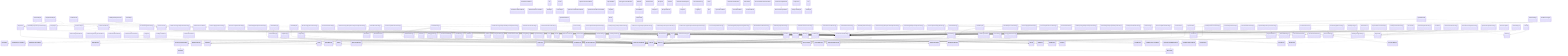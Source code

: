 classDiagram
    class LoadAssetCallbacks
    LoadAssetCallbacks ..> LoadAssetUpdateCallback
    LoadAssetCallbacks ..> LoadAssetDependencyAssetCallback
    LoadAssetCallbacks ..> LoadAssetFailureCallback
    LoadAssetCallbacks ..> LoadAssetSuccessCallback

    class UnloadSceneCallbacks
    UnloadSceneCallbacks ..> UnloadSceneFailureCallback
    UnloadSceneCallbacks ..> UnloadSceneSuccessCallback

    class LoadBytesCallbacks
    LoadBytesCallbacks ..> LoadBytesSuccessCallback
    LoadBytesCallbacks ..> LoadBytesFailureCallback

    class EntityInfo
    EntityInfo --|> IReference
    EntityInfo ..> IEntity
    EntityInfo ..> IEntity
    EntityInfo ..> EntityStatus

    class ShowEntityDependencyAssetEventArgs
    ShowEntityDependencyAssetEventArgs --|> GameFrameworkEventArgs

    class ResourceObject
    ResourceObject --|> ObjectBase
    ResourceObject ..> IResourceHelper
    ResourceObject ..> ResourceLoader

    class LoadBinaryCallbacks
    LoadBinaryCallbacks ..> LoadBinarySuccessCallback
    LoadBinaryCallbacks ..> LoadBinaryFailureCallback

    class ResetSoundAgentEventArgs
    ResetSoundAgentEventArgs --|> GameFrameworkEventArgs

    class EntityInstanceObject
    EntityInstanceObject --|> ObjectBase
    EntityInstanceObject ..> IEntityHelper

    class LoadResourceAgentHelperErrorEventArgs
    LoadResourceAgentHelperErrorEventArgs --|> GameFrameworkEventArgs
    LoadResourceAgentHelperErrorEventArgs ..> LoadResourceStatus

    class ReferenceCollection
    ReferenceCollection ..> IReference

    class LoadAssetTask
    LoadAssetTask --|> LoadResourceTaskBase
    LoadAssetTask ..> LoadAssetCallbacks

    class ResourceApplyFailureEventArgs
    ResourceApplyFailureEventArgs --|> GameFrameworkEventArgs

    class ResourceVerifyFailureEventArgs
    ResourceVerifyFailureEventArgs --|> GameFrameworkEventArgs

    class DownloadAgentHelperErrorEventArgs
    DownloadAgentHelperErrorEventArgs --|> GameFrameworkEventArgs

    class EntityManager
    EntityManager --|> GameFrameworkModule
    EntityManager --|> IEntityManager

    class NetworkManager
    NetworkManager --|> GameFrameworkModule
    NetworkManager --|> INetworkManager

    class FileSystem
    FileSystem --|> IFileSystem

    class ShowEntityInfo
    ShowEntityInfo --|> IReference
    ShowEntityInfo ..> EntityGroup

    class DataNode
    DataNode --|> IDataNode
    DataNode --|> IReference

    class ResourceApplySuccessEventArgs
    ResourceApplySuccessEventArgs --|> GameFrameworkEventArgs

    class NetworkClosedEventArgs
    NetworkClosedEventArgs --|> GameFrameworkEventArgs
    NetworkClosedEventArgs ..> INetworkChannel

    class LoadResourceAgentHelperParseBytesCompleteEventArgs
    LoadResourceAgentHelperParseBytesCompleteEventArgs --|> GameFrameworkEventArgs

    class NetworkErrorEventArgs
    NetworkErrorEventArgs --|> GameFrameworkEventArgs
    NetworkErrorEventArgs ..> SocketError
    NetworkErrorEventArgs ..> NetworkErrorCode
    NetworkErrorEventArgs ..> INetworkChannel

    class ResourceUpdateFailureEventArgs
    ResourceUpdateFailureEventArgs --|> GameFrameworkEventArgs

    class DataNodeManager
    DataNodeManager --|> GameFrameworkModule
    DataNodeManager --|> IDataNodeManager

    class Text
    Text ..> ITextHelper

    class LoadResourceAgentHelperReadBytesCompleteEventArgs
    LoadResourceAgentHelperReadBytesCompleteEventArgs --|> GameFrameworkEventArgs

    class AssetInfo
    AssetInfo ..> ResourceName

    class UnloadSceneFailureEventArgs
    UnloadSceneFailureEventArgs --|> GameFrameworkEventArgs

    class NetworkCustomErrorEventArgs
    NetworkCustomErrorEventArgs --|> GameFrameworkEventArgs
    NetworkCustomErrorEventArgs ..> INetworkChannel

    class ReferencePool
    ReferencePool ..> ReferenceCollection
    ReferencePool ..> IReference

    class DebuggerManager
    DebuggerManager --|> GameFrameworkModule
    DebuggerManager --|> IDebuggerManager

    class ResourceUpdateAllCompleteEventArgs
    ResourceUpdateAllCompleteEventArgs --|> GameFrameworkEventArgs

    class GameFrameworkEntry
    GameFrameworkEntry ..> GameFrameworkModule
    GameFrameworkEntry ..> GameFrameworkLinkedList

    class SoundManager
    SoundManager --|> GameFrameworkModule
    SoundManager --|> ISoundManager

    class ResourceManager
    ResourceManager --|> GameFrameworkModule
    ResourceManager --|> IResourceManager

    class WebRequestAgentHelperErrorEventArgs
    WebRequestAgentHelperErrorEventArgs --|> GameFrameworkEventArgs

    class LoadResourceAgentHelperUpdateEventArgs
    LoadResourceAgentHelperUpdateEventArgs --|> GameFrameworkEventArgs
    LoadResourceAgentHelperUpdateEventArgs ..> LoadResourceProgress

    class LoadDependencyAssetTask
    LoadDependencyAssetTask --|> LoadResourceTaskBase

    class LoadSceneDependencyAssetEventArgs
    LoadSceneDependencyAssetEventArgs --|> GameFrameworkEventArgs

    class FileSystemManager
    FileSystemManager --|> GameFrameworkModule
    FileSystemManager --|> IFileSystemManager

    class Version
    Version ..> IVersionHelper

    class DownloadCounterNode
    DownloadCounterNode --|> IReference

    class LoadResourceAgentHelperReadFileCompleteEventArgs
    LoadResourceAgentHelperReadFileCompleteEventArgs --|> GameFrameworkEventArgs

    class ResourceVerifyStartEventArgs
    ResourceVerifyStartEventArgs --|> GameFrameworkEventArgs

    class DownloadAgentHelperUpdateLengthEventArgs
    DownloadAgentHelperUpdateLengthEventArgs --|> GameFrameworkEventArgs

    class NetworkMissHeartBeatEventArgs
    NetworkMissHeartBeatEventArgs --|> GameFrameworkEventArgs
    NetworkMissHeartBeatEventArgs ..> INetworkChannel

    class HideEntityCompleteEventArgs
    HideEntityCompleteEventArgs --|> GameFrameworkEventArgs
    HideEntityCompleteEventArgs ..> IEntityGroup

    class UnloadSceneSuccessEventArgs
    UnloadSceneSuccessEventArgs --|> GameFrameworkEventArgs

    class UpdateVersionListCallbacks
    UpdateVersionListCallbacks ..> UpdateVersionListFailureCallback
    UpdateVersionListCallbacks ..> UpdateVersionListSuccessCallback

    class ConfigManager
    ConfigManager --|> GameFrameworkModule
    ConfigManager --|> IConfigManager

    class ObjectPoolManager
    ObjectPoolManager --|> GameFrameworkModule
    ObjectPoolManager --|> IObjectPoolManager

    class Event
    Event --|> IReference

    class ObjectBase
    ObjectBase --|> IReference

    class Variable
    Variable --|> IReference

    class NetworkConnectedEventArgs
    NetworkConnectedEventArgs --|> GameFrameworkEventArgs
    NetworkConnectedEventArgs ..> INetworkChannel

    class ReadDataFailureEventArgs
    ReadDataFailureEventArgs --|> GameFrameworkEventArgs

    class ShowEntityFailureEventArgs
    ShowEntityFailureEventArgs --|> GameFrameworkEventArgs

    class LoadResourceAgentHelperLoadCompleteEventArgs
    LoadResourceAgentHelperLoadCompleteEventArgs --|> GameFrameworkEventArgs

    class DownloadAgentHelperCompleteEventArgs
    DownloadAgentHelperCompleteEventArgs --|> GameFrameworkEventArgs

    class AssetObject
    AssetObject --|> ObjectBase
    AssetObject ..> IResourceHelper
    AssetObject ..> ResourceLoader

    class ResourceUpdateChangedEventArgs
    ResourceUpdateChangedEventArgs --|> GameFrameworkEventArgs

    class DownloadManager
    DownloadManager --|> GameFrameworkModule
    DownloadManager --|> IDownloadManager

    class LoadBinaryInfo
    LoadBinaryInfo --|> IReference
    LoadBinaryInfo ..> ResourceInfo
    LoadBinaryInfo ..> LoadBinaryCallbacks

    class ShowEntitySuccessEventArgs
    ShowEntitySuccessEventArgs --|> GameFrameworkEventArgs
    ShowEntitySuccessEventArgs ..> IEntity

    class TaskBase
    TaskBase --|> IReference

    class ResourceApplyStartEventArgs
    ResourceApplyStartEventArgs --|> GameFrameworkEventArgs

    class ResourceUpdateSuccessEventArgs
    ResourceUpdateSuccessEventArgs --|> GameFrameworkEventArgs

    class DataTableManager
    DataTableManager --|> GameFrameworkModule
    DataTableManager --|> IDataTableManager

    class DataNodeManager
    DataNodeManager ..> IDataNode
    DataNodeManager ..> DataNode

    class PackageVersionListSerializer

    class ObjectPoolBase
    ObjectPoolBase ..> ObjectInfo

    class TcpNetworkChannel
    TcpNetworkChannel --|> NetworkChannelBase

    class WebRequestManager
    WebRequestManager --|> GameFrameworkModule
    WebRequestManager --|> IWebRequestManager

    class WebRequestAgentHelperCompleteEventArgs
    WebRequestAgentHelperCompleteEventArgs --|> GameFrameworkEventArgs

    class DownloadAgentHelperUpdateBytesEventArgs
    DownloadAgentHelperUpdateBytesEventArgs --|> GameFrameworkEventArgs

    class GameFrameworkEventArgs
    GameFrameworkEventArgs --|> EventArgs
    GameFrameworkEventArgs --|> IReference

    class EntityGroup
    EntityGroup --|> IEntityGroup
    EntityGroup ..> IEntity
    EntityGroup ..> GameFrameworkLinkedList

    class WebRequestFailureEventArgs
    WebRequestFailureEventArgs --|> GameFrameworkEventArgs

    class UIGroup
    UIGroup --|> IUIGroup

    class ResourceUpdateStartEventArgs
    ResourceUpdateStartEventArgs --|> GameFrameworkEventArgs

    class Object
    Object --|> IReference

    class ResourceIniter
    ResourceIniter ..> ResourceName
    ResourceIniter ..> GameFrameworkAction
    ResourceIniter ..> ResourceManager

    class PlaySoundInfo
    PlaySoundInfo --|> IReference
    PlaySoundInfo ..> PlaySoundParams
    PlaySoundInfo ..> SoundGroup

    class ResourceInfo
    ResourceInfo ..> ResourceName
    ResourceInfo ..> LoadType

    class Packet
    Packet --|> BaseEventArgs

    class WebRequestSuccessEventArgs
    WebRequestSuccessEventArgs --|> GameFrameworkEventArgs

    class UIFormInfo
    UIFormInfo --|> IReference
    UIFormInfo ..> IUIForm

    class GameFrameworkLinkedList
    GameFrameworkLinkedList --|> ICollection
    GameFrameworkLinkedList --|> IEnumerable

    class UIManager
    UIManager --|> GameFrameworkModule
    UIManager --|> IUIManager

    class SoundGroup
    SoundGroup --|> ISoundGroup
    SoundGroup ..> ISoundAgent

    class DataTableBase
    DataTableBase ..> DataProvider

    class FsmManager
    FsmManager --|> GameFrameworkModule
    FsmManager --|> IFsmManager

    class ReadDataUpdateEventArgs
    ReadDataUpdateEventArgs --|> GameFrameworkEventArgs

    class ProcedureBase

    class LoadResourceTaskBase
    LoadResourceTaskBase --|> TaskBase
    LoadResourceTaskBase ..> ResourceInfo

    class GameFrameworkException
    GameFrameworkException --|> Exception

    class DownloadFailureEventArgs
    DownloadFailureEventArgs --|> GameFrameworkEventArgs

    class PlaySoundDependencyAssetEventArgs
    PlaySoundDependencyAssetEventArgs --|> GameFrameworkEventArgs
    PlaySoundDependencyAssetEventArgs ..> PlaySoundParams

    class OpenUIFormInfo
    OpenUIFormInfo --|> IReference
    OpenUIFormInfo ..> UIGroup

    class GameFrameworkMultiDictionary
    GameFrameworkMultiDictionary --|> IEnumerable

    class VersionListProcessor
    VersionListProcessor ..> GameFrameworkAction
    VersionListProcessor ..> CheckVersionListResult
    VersionListProcessor ..> IDownloadManager
    VersionListProcessor ..> ResourceManager

    class FsmBase

    class ShowEntityUpdateEventArgs
    ShowEntityUpdateEventArgs --|> GameFrameworkEventArgs

    class GameFrameworkLog
    GameFrameworkLog ..> ILogHelper

    class NetworkManager
    NetworkManager ..> INetworkChannel

    class WebRequestAgent
    WebRequestAgent ..> GameFrameworkAction
    WebRequestAgent ..> IWebRequestAgentHelper

    class BaseEventArgs
    BaseEventArgs --|> GameFrameworkEventArgs

    class EventManager
    EventManager --|> GameFrameworkModule
    EventManager --|> IEventManager

    class Json

    class GameEventArgs
    GameEventArgs --|> BaseEventArgs

    class DownloadTask
    DownloadTask --|> TaskBase

    class Verifier
    Verifier ..> byte

    class PlaySoundSuccessEventArgs
    PlaySoundSuccessEventArgs --|> GameFrameworkEventArgs
    PlaySoundSuccessEventArgs ..> ISoundAgent

    class GameFrameworkSerializer
    GameFrameworkSerializer ..> TryGetValueCallback
    GameFrameworkSerializer ..> DeserializeCallback
    GameFrameworkSerializer ..> SerializeCallback

    class ConnectState

    class WebRequestStartEventArgs
    WebRequestStartEventArgs --|> GameFrameworkEventArgs

    class ReceiveState
    ReceiveState --|> IDisposable

    class ResourcePackVersionListSerializer

    class DownloadUpdateEventArgs
    DownloadUpdateEventArgs --|> GameFrameworkEventArgs

    class SendState
    SendState --|> IDisposable

    class LoadSceneFailureEventArgs
    LoadSceneFailureEventArgs --|> GameFrameworkEventArgs

    class LoadResourceAgent
    LoadResourceAgent ..> ResourceLoader
    LoadResourceAgent ..> LoadResourceTaskBase

    class ResourceGroupCollection
    ResourceGroupCollection --|> IResourceGroupCollection

    class PlaySoundParams
    PlaySoundParams --|> IReference

    class CloseUIFormCompleteEventArgs
    CloseUIFormCompleteEventArgs --|> GameFrameworkEventArgs
    CloseUIFormCompleteEventArgs ..> IUIGroup

    class TaskPool
    TaskPool ..> TaskInfo

    class FileSystem
    FileSystem ..> FileSystemStream

    class Compression
    Compression ..> ICompressionHelper

    class OpenUIFormUpdateEventArgs
    OpenUIFormUpdateEventArgs --|> GameFrameworkEventArgs

    class DebuggerManager
    DebuggerManager ..> IDebuggerWindowGroup

    class Json
    Json ..> IJsonHelper

    class FileSystemStream

    class DataTable
    DataTable --|> DataTableBase

    class NetworkChannelBase
    NetworkChannelBase --|> INetworkChannel
    NetworkChannelBase --|> IDisposable

    class UIManager
    UIManager ..> IUIForm

    class DownloadManager
    DownloadManager ..> TaskPool

    class ResourceUpdater
    ResourceUpdater ..> IDownloadManager
    ResourceUpdater ..> ResourceManager

    class DownloadAgent
    DownloadAgent --|> IDisposable

    class SceneManager
    SceneManager --|> GameFrameworkModule
    SceneManager --|> ISceneManager

    class DataTableManager
    DataTableManager ..> IDataProviderHelper

    class ResourceLoader
    ResourceLoader ..> LoadBytesCallbacks
    ResourceLoader ..> TaskPool

    class DataProvider
    DataProvider ..> LoadAssetCallbacks

    class DebuggerWindowGroup
    DebuggerWindowGroup --|> IDebuggerWindowGroup